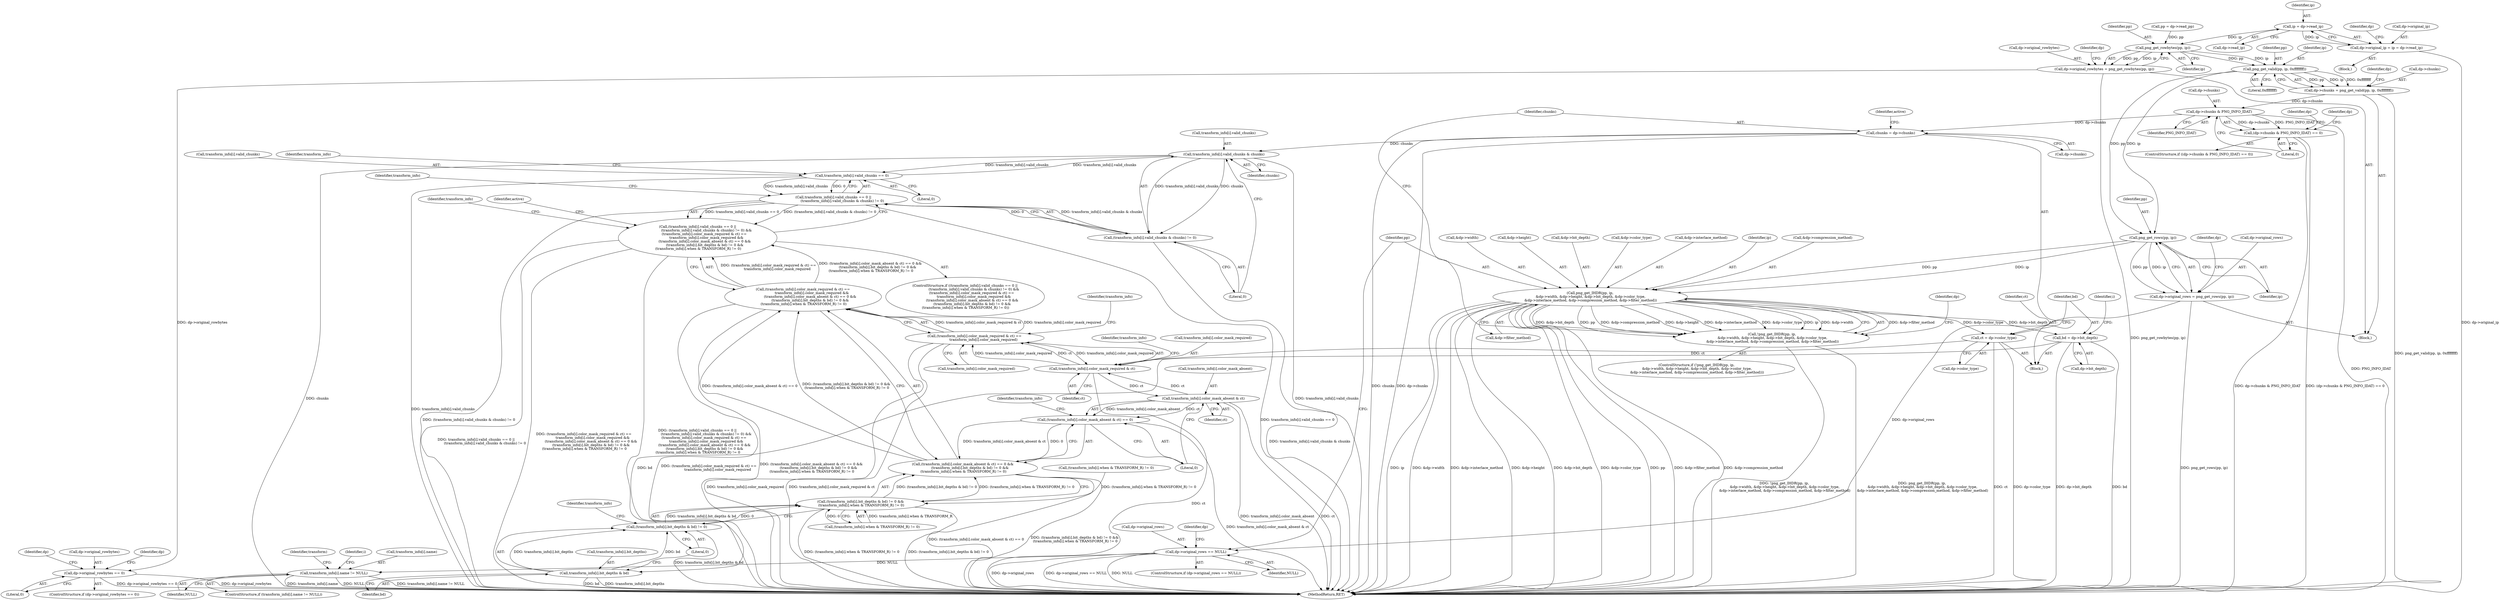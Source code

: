 digraph "0_Android_9d4853418ab2f754c2b63e091c29c5529b8b86ca_25@API" {
"1000141" [label="(Call,ip = dp->read_ip)"];
"1000137" [label="(Call,dp->original_ip = ip = dp->read_ip)"];
"1000155" [label="(Call,png_get_rowbytes(pp, ip))"];
"1000151" [label="(Call,dp->original_rowbytes = png_get_rowbytes(pp, ip))"];
"1000159" [label="(Call,dp->original_rowbytes == 0)"];
"1000172" [label="(Call,png_get_valid(pp, ip, 0xffffffff))"];
"1000168" [label="(Call,dp->chunks = png_get_valid(pp, ip, 0xffffffff))"];
"1000178" [label="(Call,dp->chunks & PNG_INFO_IDAT)"];
"1000177" [label="(Call,(dp->chunks & PNG_INFO_IDAT) == 0)"];
"1000244" [label="(Call,chunks = dp->chunks)"];
"1000307" [label="(Call,transform_info[i].valid_chunks & chunks)"];
"1000299" [label="(Call,transform_info[i].valid_chunks == 0)"];
"1000298" [label="(Call,transform_info[i].valid_chunks == 0 ||\n                (transform_info[i].valid_chunks & chunks) != 0)"];
"1000297" [label="(Call,(transform_info[i].valid_chunks == 0 ||\n                (transform_info[i].valid_chunks & chunks) != 0) &&\n            (transform_info[i].color_mask_required & ct) ==\n                transform_info[i].color_mask_required &&\n             (transform_info[i].color_mask_absent & ct) == 0 &&\n             (transform_info[i].bit_depths & bd) != 0 &&\n (transform_info[i].when & TRANSFORM_R) != 0)"];
"1000306" [label="(Call,(transform_info[i].valid_chunks & chunks) != 0)"];
"1000192" [label="(Call,png_get_rows(pp, ip))"];
"1000188" [label="(Call,dp->original_rows = png_get_rows(pp, ip))"];
"1000196" [label="(Call,dp->original_rows == NULL)"];
"1000280" [label="(Call,transform_info[i].name != NULL)"];
"1000207" [label="(Call,png_get_IHDR(pp, ip,\n &dp->width, &dp->height, &dp->bit_depth, &dp->color_type,\n &dp->interlace_method, &dp->compression_method, &dp->filter_method))"];
"1000206" [label="(Call,!png_get_IHDR(pp, ip,\n &dp->width, &dp->height, &dp->bit_depth, &dp->color_type,\n &dp->interlace_method, &dp->compression_method, &dp->filter_method))"];
"1000258" [label="(Call,ct = dp->color_type)"];
"1000317" [label="(Call,transform_info[i].color_mask_required & ct)"];
"1000316" [label="(Call,(transform_info[i].color_mask_required & ct) ==\n                transform_info[i].color_mask_required)"];
"1000315" [label="(Call,(transform_info[i].color_mask_required & ct) ==\n                transform_info[i].color_mask_required &&\n             (transform_info[i].color_mask_absent & ct) == 0 &&\n             (transform_info[i].bit_depths & bd) != 0 &&\n (transform_info[i].when & TRANSFORM_R) != 0)"];
"1000331" [label="(Call,transform_info[i].color_mask_absent & ct)"];
"1000330" [label="(Call,(transform_info[i].color_mask_absent & ct) == 0)"];
"1000329" [label="(Call,(transform_info[i].color_mask_absent & ct) == 0 &&\n             (transform_info[i].bit_depths & bd) != 0 &&\n (transform_info[i].when & TRANSFORM_R) != 0)"];
"1000264" [label="(Call,bd = dp->bit_depth)"];
"1000341" [label="(Call,transform_info[i].bit_depths & bd)"];
"1000340" [label="(Call,(transform_info[i].bit_depths & bd) != 0)"];
"1000339" [label="(Call,(transform_info[i].bit_depths & bd) != 0 &&\n (transform_info[i].when & TRANSFORM_R) != 0)"];
"1000205" [label="(ControlStructure,if (!png_get_IHDR(pp, ip,\n &dp->width, &dp->height, &dp->bit_depth, &dp->color_type,\n &dp->interlace_method, &dp->compression_method, &dp->filter_method)))"];
"1000142" [label="(Identifier,ip)"];
"1000148" [label="(Identifier,dp)"];
"1000195" [label="(ControlStructure,if (dp->original_rows == NULL))"];
"1000315" [label="(Call,(transform_info[i].color_mask_required & ct) ==\n                transform_info[i].color_mask_required &&\n             (transform_info[i].color_mask_absent & ct) == 0 &&\n             (transform_info[i].bit_depths & bd) != 0 &&\n (transform_info[i].when & TRANSFORM_R) != 0)"];
"1000316" [label="(Call,(transform_info[i].color_mask_required & ct) ==\n                transform_info[i].color_mask_required)"];
"1000185" [label="(Identifier,dp)"];
"1000110" [label="(Block,)"];
"1000155" [label="(Call,png_get_rowbytes(pp, ip))"];
"1000169" [label="(Call,dp->chunks)"];
"1000320" [label="(Identifier,transform_info)"];
"1000218" [label="(Call,&dp->bit_depth)"];
"1000307" [label="(Call,transform_info[i].valid_chunks & chunks)"];
"1000152" [label="(Call,dp->original_rowbytes)"];
"1000317" [label="(Call,transform_info[i].color_mask_required & ct)"];
"1000259" [label="(Identifier,ct)"];
"1000161" [label="(Identifier,dp)"];
"1000334" [label="(Identifier,transform_info)"];
"1000177" [label="(Call,(dp->chunks & PNG_INFO_IDAT) == 0)"];
"1000305" [label="(Literal,0)"];
"1000281" [label="(Call,transform_info[i].name)"];
"1000272" [label="(Identifier,i)"];
"1000290" [label="(Identifier,transform)"];
"1000363" [label="(Call,(transform_info[i].when & TRANSFORM_R) != 0)"];
"1000329" [label="(Call,(transform_info[i].color_mask_absent & ct) == 0 &&\n             (transform_info[i].bit_depths & bd) != 0 &&\n (transform_info[i].when & TRANSFORM_R) != 0)"];
"1000207" [label="(Call,png_get_IHDR(pp, ip,\n &dp->width, &dp->height, &dp->bit_depth, &dp->color_type,\n &dp->interlace_method, &dp->compression_method, &dp->filter_method))"];
"1000157" [label="(Identifier,ip)"];
"1000251" [label="(Identifier,active)"];
"1000300" [label="(Call,transform_info[i].valid_chunks)"];
"1000172" [label="(Call,png_get_valid(pp, ip, 0xffffffff))"];
"1000190" [label="(Identifier,dp)"];
"1000193" [label="(Identifier,pp)"];
"1000182" [label="(Identifier,PNG_INFO_IDAT)"];
"1000176" [label="(ControlStructure,if ((dp->chunks & PNG_INFO_IDAT) == 0))"];
"1000296" [label="(ControlStructure,if ((transform_info[i].valid_chunks == 0 ||\n                (transform_info[i].valid_chunks & chunks) != 0) &&\n            (transform_info[i].color_mask_required & ct) ==\n                transform_info[i].color_mask_required &&\n             (transform_info[i].color_mask_absent & ct) == 0 &&\n             (transform_info[i].bit_depths & bd) != 0 &&\n (transform_info[i].when & TRANSFORM_R) != 0))"];
"1000367" [label="(Identifier,transform_info)"];
"1000342" [label="(Call,transform_info[i].bit_depths)"];
"1000323" [label="(Identifier,ct)"];
"1000353" [label="(Identifier,transform_info)"];
"1000200" [label="(Identifier,NULL)"];
"1000299" [label="(Call,transform_info[i].valid_chunks == 0)"];
"1000348" [label="(Literal,0)"];
"1000337" [label="(Identifier,ct)"];
"1000160" [label="(Call,dp->original_rowbytes)"];
"1000326" [label="(Identifier,transform_info)"];
"1000222" [label="(Call,&dp->color_type)"];
"1000165" [label="(Identifier,dp)"];
"1000341" [label="(Call,transform_info[i].bit_depths & bd)"];
"1000359" [label="(Identifier,active)"];
"1000194" [label="(Identifier,ip)"];
"1000314" [label="(Literal,0)"];
"1000188" [label="(Call,dp->original_rows = png_get_rows(pp, ip))"];
"1000197" [label="(Call,dp->original_rows)"];
"1000344" [label="(Identifier,transform_info)"];
"1000339" [label="(Call,(transform_info[i].bit_depths & bd) != 0 &&\n (transform_info[i].when & TRANSFORM_R) != 0)"];
"1000168" [label="(Call,dp->chunks = png_get_valid(pp, ip, 0xffffffff))"];
"1000306" [label="(Call,(transform_info[i].valid_chunks & chunks) != 0)"];
"1000280" [label="(Call,transform_info[i].name != NULL)"];
"1000234" [label="(Call,&dp->filter_method)"];
"1000330" [label="(Call,(transform_info[i].color_mask_absent & ct) == 0)"];
"1000298" [label="(Call,transform_info[i].valid_chunks == 0 ||\n                (transform_info[i].valid_chunks & chunks) != 0)"];
"1000226" [label="(Call,&dp->interlace_method)"];
"1000170" [label="(Identifier,dp)"];
"1000206" [label="(Call,!png_get_IHDR(pp, ip,\n &dp->width, &dp->height, &dp->bit_depth, &dp->color_type,\n &dp->interlace_method, &dp->compression_method, &dp->filter_method))"];
"1000159" [label="(Call,dp->original_rowbytes == 0)"];
"1000192" [label="(Call,png_get_rows(pp, ip))"];
"1000209" [label="(Identifier,ip)"];
"1000265" [label="(Identifier,bd)"];
"1000180" [label="(Identifier,dp)"];
"1000244" [label="(Call,chunks = dp->chunks)"];
"1000137" [label="(Call,dp->original_ip = ip = dp->read_ip)"];
"1000173" [label="(Identifier,pp)"];
"1000198" [label="(Identifier,dp)"];
"1000286" [label="(Identifier,NULL)"];
"1000230" [label="(Call,&dp->compression_method)"];
"1000338" [label="(Literal,0)"];
"1000158" [label="(ControlStructure,if (dp->original_rowbytes == 0))"];
"1000347" [label="(Identifier,bd)"];
"1000349" [label="(Call,(transform_info[i].when & TRANSFORM_R) != 0)"];
"1000210" [label="(Call,&dp->width)"];
"1000297" [label="(Call,(transform_info[i].valid_chunks == 0 ||\n                (transform_info[i].valid_chunks & chunks) != 0) &&\n            (transform_info[i].color_mask_required & ct) ==\n                transform_info[i].color_mask_required &&\n             (transform_info[i].color_mask_absent & ct) == 0 &&\n             (transform_info[i].bit_depths & bd) != 0 &&\n (transform_info[i].when & TRANSFORM_R) != 0)"];
"1000126" [label="(Call,pp = dp->read_pp)"];
"1000279" [label="(ControlStructure,if (transform_info[i].name != NULL))"];
"1000214" [label="(Call,&dp->height)"];
"1000331" [label="(Call,transform_info[i].color_mask_absent & ct)"];
"1000189" [label="(Call,dp->original_rows)"];
"1000260" [label="(Call,dp->color_type)"];
"1000246" [label="(Call,dp->chunks)"];
"1000138" [label="(Call,dp->original_ip)"];
"1000245" [label="(Identifier,chunks)"];
"1000175" [label="(Literal,0xffffffff)"];
"1000340" [label="(Call,(transform_info[i].bit_depths & bd) != 0)"];
"1000208" [label="(Identifier,pp)"];
"1000318" [label="(Call,transform_info[i].color_mask_required)"];
"1000163" [label="(Literal,0)"];
"1000278" [label="(Identifier,i)"];
"1000196" [label="(Call,dp->original_rows == NULL)"];
"1000179" [label="(Call,dp->chunks)"];
"1000174" [label="(Identifier,ip)"];
"1000202" [label="(Identifier,dp)"];
"1000239" [label="(Identifier,dp)"];
"1000178" [label="(Call,dp->chunks & PNG_INFO_IDAT)"];
"1000313" [label="(Identifier,chunks)"];
"1000308" [label="(Call,transform_info[i].valid_chunks)"];
"1000324" [label="(Call,transform_info[i].color_mask_required)"];
"1000151" [label="(Call,dp->original_rowbytes = png_get_rowbytes(pp, ip))"];
"1000388" [label="(MethodReturn,RET)"];
"1000242" [label="(Block,)"];
"1000143" [label="(Call,dp->read_ip)"];
"1000264" [label="(Call,bd = dp->bit_depth)"];
"1000258" [label="(Call,ct = dp->color_type)"];
"1000141" [label="(Call,ip = dp->read_ip)"];
"1000310" [label="(Identifier,transform_info)"];
"1000332" [label="(Call,transform_info[i].color_mask_absent)"];
"1000156" [label="(Identifier,pp)"];
"1000266" [label="(Call,dp->bit_depth)"];
"1000136" [label="(Block,)"];
"1000183" [label="(Literal,0)"];
"1000141" -> "1000137"  [label="AST: "];
"1000141" -> "1000143"  [label="CFG: "];
"1000142" -> "1000141"  [label="AST: "];
"1000143" -> "1000141"  [label="AST: "];
"1000137" -> "1000141"  [label="CFG: "];
"1000141" -> "1000137"  [label="DDG: ip"];
"1000141" -> "1000155"  [label="DDG: ip"];
"1000137" -> "1000136"  [label="AST: "];
"1000138" -> "1000137"  [label="AST: "];
"1000148" -> "1000137"  [label="CFG: "];
"1000137" -> "1000388"  [label="DDG: dp->original_ip"];
"1000155" -> "1000151"  [label="AST: "];
"1000155" -> "1000157"  [label="CFG: "];
"1000156" -> "1000155"  [label="AST: "];
"1000157" -> "1000155"  [label="AST: "];
"1000151" -> "1000155"  [label="CFG: "];
"1000155" -> "1000151"  [label="DDG: pp"];
"1000155" -> "1000151"  [label="DDG: ip"];
"1000126" -> "1000155"  [label="DDG: pp"];
"1000155" -> "1000172"  [label="DDG: pp"];
"1000155" -> "1000172"  [label="DDG: ip"];
"1000151" -> "1000110"  [label="AST: "];
"1000152" -> "1000151"  [label="AST: "];
"1000161" -> "1000151"  [label="CFG: "];
"1000151" -> "1000388"  [label="DDG: png_get_rowbytes(pp, ip)"];
"1000151" -> "1000159"  [label="DDG: dp->original_rowbytes"];
"1000159" -> "1000158"  [label="AST: "];
"1000159" -> "1000163"  [label="CFG: "];
"1000160" -> "1000159"  [label="AST: "];
"1000163" -> "1000159"  [label="AST: "];
"1000165" -> "1000159"  [label="CFG: "];
"1000170" -> "1000159"  [label="CFG: "];
"1000159" -> "1000388"  [label="DDG: dp->original_rowbytes == 0"];
"1000159" -> "1000388"  [label="DDG: dp->original_rowbytes"];
"1000172" -> "1000168"  [label="AST: "];
"1000172" -> "1000175"  [label="CFG: "];
"1000173" -> "1000172"  [label="AST: "];
"1000174" -> "1000172"  [label="AST: "];
"1000175" -> "1000172"  [label="AST: "];
"1000168" -> "1000172"  [label="CFG: "];
"1000172" -> "1000168"  [label="DDG: pp"];
"1000172" -> "1000168"  [label="DDG: ip"];
"1000172" -> "1000168"  [label="DDG: 0xffffffff"];
"1000172" -> "1000192"  [label="DDG: pp"];
"1000172" -> "1000192"  [label="DDG: ip"];
"1000168" -> "1000110"  [label="AST: "];
"1000169" -> "1000168"  [label="AST: "];
"1000180" -> "1000168"  [label="CFG: "];
"1000168" -> "1000388"  [label="DDG: png_get_valid(pp, ip, 0xffffffff)"];
"1000168" -> "1000178"  [label="DDG: dp->chunks"];
"1000178" -> "1000177"  [label="AST: "];
"1000178" -> "1000182"  [label="CFG: "];
"1000179" -> "1000178"  [label="AST: "];
"1000182" -> "1000178"  [label="AST: "];
"1000183" -> "1000178"  [label="CFG: "];
"1000178" -> "1000388"  [label="DDG: PNG_INFO_IDAT"];
"1000178" -> "1000177"  [label="DDG: dp->chunks"];
"1000178" -> "1000177"  [label="DDG: PNG_INFO_IDAT"];
"1000178" -> "1000244"  [label="DDG: dp->chunks"];
"1000177" -> "1000176"  [label="AST: "];
"1000177" -> "1000183"  [label="CFG: "];
"1000183" -> "1000177"  [label="AST: "];
"1000185" -> "1000177"  [label="CFG: "];
"1000190" -> "1000177"  [label="CFG: "];
"1000177" -> "1000388"  [label="DDG: dp->chunks & PNG_INFO_IDAT"];
"1000177" -> "1000388"  [label="DDG: (dp->chunks & PNG_INFO_IDAT) == 0"];
"1000244" -> "1000242"  [label="AST: "];
"1000244" -> "1000246"  [label="CFG: "];
"1000245" -> "1000244"  [label="AST: "];
"1000246" -> "1000244"  [label="AST: "];
"1000251" -> "1000244"  [label="CFG: "];
"1000244" -> "1000388"  [label="DDG: chunks"];
"1000244" -> "1000388"  [label="DDG: dp->chunks"];
"1000244" -> "1000307"  [label="DDG: chunks"];
"1000307" -> "1000306"  [label="AST: "];
"1000307" -> "1000313"  [label="CFG: "];
"1000308" -> "1000307"  [label="AST: "];
"1000313" -> "1000307"  [label="AST: "];
"1000314" -> "1000307"  [label="CFG: "];
"1000307" -> "1000388"  [label="DDG: chunks"];
"1000307" -> "1000388"  [label="DDG: transform_info[i].valid_chunks"];
"1000307" -> "1000299"  [label="DDG: transform_info[i].valid_chunks"];
"1000307" -> "1000306"  [label="DDG: transform_info[i].valid_chunks"];
"1000307" -> "1000306"  [label="DDG: chunks"];
"1000299" -> "1000307"  [label="DDG: transform_info[i].valid_chunks"];
"1000299" -> "1000298"  [label="AST: "];
"1000299" -> "1000305"  [label="CFG: "];
"1000300" -> "1000299"  [label="AST: "];
"1000305" -> "1000299"  [label="AST: "];
"1000310" -> "1000299"  [label="CFG: "];
"1000298" -> "1000299"  [label="CFG: "];
"1000299" -> "1000388"  [label="DDG: transform_info[i].valid_chunks"];
"1000299" -> "1000298"  [label="DDG: transform_info[i].valid_chunks"];
"1000299" -> "1000298"  [label="DDG: 0"];
"1000298" -> "1000297"  [label="AST: "];
"1000298" -> "1000306"  [label="CFG: "];
"1000306" -> "1000298"  [label="AST: "];
"1000320" -> "1000298"  [label="CFG: "];
"1000297" -> "1000298"  [label="CFG: "];
"1000298" -> "1000388"  [label="DDG: transform_info[i].valid_chunks == 0"];
"1000298" -> "1000388"  [label="DDG: (transform_info[i].valid_chunks & chunks) != 0"];
"1000298" -> "1000297"  [label="DDG: transform_info[i].valid_chunks == 0"];
"1000298" -> "1000297"  [label="DDG: (transform_info[i].valid_chunks & chunks) != 0"];
"1000306" -> "1000298"  [label="DDG: transform_info[i].valid_chunks & chunks"];
"1000306" -> "1000298"  [label="DDG: 0"];
"1000297" -> "1000296"  [label="AST: "];
"1000297" -> "1000315"  [label="CFG: "];
"1000315" -> "1000297"  [label="AST: "];
"1000359" -> "1000297"  [label="CFG: "];
"1000367" -> "1000297"  [label="CFG: "];
"1000297" -> "1000388"  [label="DDG: (transform_info[i].valid_chunks == 0 ||\n                (transform_info[i].valid_chunks & chunks) != 0) &&\n            (transform_info[i].color_mask_required & ct) ==\n                transform_info[i].color_mask_required &&\n             (transform_info[i].color_mask_absent & ct) == 0 &&\n             (transform_info[i].bit_depths & bd) != 0 &&\n (transform_info[i].when & TRANSFORM_R) != 0"];
"1000297" -> "1000388"  [label="DDG: transform_info[i].valid_chunks == 0 ||\n                (transform_info[i].valid_chunks & chunks) != 0"];
"1000297" -> "1000388"  [label="DDG: (transform_info[i].color_mask_required & ct) ==\n                transform_info[i].color_mask_required &&\n             (transform_info[i].color_mask_absent & ct) == 0 &&\n             (transform_info[i].bit_depths & bd) != 0 &&\n (transform_info[i].when & TRANSFORM_R) != 0"];
"1000315" -> "1000297"  [label="DDG: (transform_info[i].color_mask_required & ct) ==\n                transform_info[i].color_mask_required"];
"1000315" -> "1000297"  [label="DDG: (transform_info[i].color_mask_absent & ct) == 0 &&\n             (transform_info[i].bit_depths & bd) != 0 &&\n (transform_info[i].when & TRANSFORM_R) != 0"];
"1000306" -> "1000314"  [label="CFG: "];
"1000314" -> "1000306"  [label="AST: "];
"1000306" -> "1000388"  [label="DDG: transform_info[i].valid_chunks & chunks"];
"1000192" -> "1000188"  [label="AST: "];
"1000192" -> "1000194"  [label="CFG: "];
"1000193" -> "1000192"  [label="AST: "];
"1000194" -> "1000192"  [label="AST: "];
"1000188" -> "1000192"  [label="CFG: "];
"1000192" -> "1000188"  [label="DDG: pp"];
"1000192" -> "1000188"  [label="DDG: ip"];
"1000192" -> "1000207"  [label="DDG: pp"];
"1000192" -> "1000207"  [label="DDG: ip"];
"1000188" -> "1000110"  [label="AST: "];
"1000189" -> "1000188"  [label="AST: "];
"1000198" -> "1000188"  [label="CFG: "];
"1000188" -> "1000388"  [label="DDG: png_get_rows(pp, ip)"];
"1000188" -> "1000196"  [label="DDG: dp->original_rows"];
"1000196" -> "1000195"  [label="AST: "];
"1000196" -> "1000200"  [label="CFG: "];
"1000197" -> "1000196"  [label="AST: "];
"1000200" -> "1000196"  [label="AST: "];
"1000202" -> "1000196"  [label="CFG: "];
"1000208" -> "1000196"  [label="CFG: "];
"1000196" -> "1000388"  [label="DDG: NULL"];
"1000196" -> "1000388"  [label="DDG: dp->original_rows"];
"1000196" -> "1000388"  [label="DDG: dp->original_rows == NULL"];
"1000196" -> "1000280"  [label="DDG: NULL"];
"1000280" -> "1000279"  [label="AST: "];
"1000280" -> "1000286"  [label="CFG: "];
"1000281" -> "1000280"  [label="AST: "];
"1000286" -> "1000280"  [label="AST: "];
"1000290" -> "1000280"  [label="CFG: "];
"1000278" -> "1000280"  [label="CFG: "];
"1000280" -> "1000388"  [label="DDG: NULL"];
"1000280" -> "1000388"  [label="DDG: transform_info[i].name != NULL"];
"1000280" -> "1000388"  [label="DDG: transform_info[i].name"];
"1000207" -> "1000206"  [label="AST: "];
"1000207" -> "1000234"  [label="CFG: "];
"1000208" -> "1000207"  [label="AST: "];
"1000209" -> "1000207"  [label="AST: "];
"1000210" -> "1000207"  [label="AST: "];
"1000214" -> "1000207"  [label="AST: "];
"1000218" -> "1000207"  [label="AST: "];
"1000222" -> "1000207"  [label="AST: "];
"1000226" -> "1000207"  [label="AST: "];
"1000230" -> "1000207"  [label="AST: "];
"1000234" -> "1000207"  [label="AST: "];
"1000206" -> "1000207"  [label="CFG: "];
"1000207" -> "1000388"  [label="DDG: ip"];
"1000207" -> "1000388"  [label="DDG: &dp->width"];
"1000207" -> "1000388"  [label="DDG: &dp->interlace_method"];
"1000207" -> "1000388"  [label="DDG: &dp->height"];
"1000207" -> "1000388"  [label="DDG: &dp->bit_depth"];
"1000207" -> "1000388"  [label="DDG: &dp->color_type"];
"1000207" -> "1000388"  [label="DDG: pp"];
"1000207" -> "1000388"  [label="DDG: &dp->filter_method"];
"1000207" -> "1000388"  [label="DDG: &dp->compression_method"];
"1000207" -> "1000206"  [label="DDG: &dp->filter_method"];
"1000207" -> "1000206"  [label="DDG: &dp->bit_depth"];
"1000207" -> "1000206"  [label="DDG: pp"];
"1000207" -> "1000206"  [label="DDG: &dp->compression_method"];
"1000207" -> "1000206"  [label="DDG: &dp->height"];
"1000207" -> "1000206"  [label="DDG: &dp->interlace_method"];
"1000207" -> "1000206"  [label="DDG: &dp->color_type"];
"1000207" -> "1000206"  [label="DDG: ip"];
"1000207" -> "1000206"  [label="DDG: &dp->width"];
"1000207" -> "1000258"  [label="DDG: &dp->color_type"];
"1000207" -> "1000264"  [label="DDG: &dp->bit_depth"];
"1000206" -> "1000205"  [label="AST: "];
"1000239" -> "1000206"  [label="CFG: "];
"1000245" -> "1000206"  [label="CFG: "];
"1000206" -> "1000388"  [label="DDG: !png_get_IHDR(pp, ip,\n &dp->width, &dp->height, &dp->bit_depth, &dp->color_type,\n &dp->interlace_method, &dp->compression_method, &dp->filter_method)"];
"1000206" -> "1000388"  [label="DDG: png_get_IHDR(pp, ip,\n &dp->width, &dp->height, &dp->bit_depth, &dp->color_type,\n &dp->interlace_method, &dp->compression_method, &dp->filter_method)"];
"1000258" -> "1000242"  [label="AST: "];
"1000258" -> "1000260"  [label="CFG: "];
"1000259" -> "1000258"  [label="AST: "];
"1000260" -> "1000258"  [label="AST: "];
"1000265" -> "1000258"  [label="CFG: "];
"1000258" -> "1000388"  [label="DDG: ct"];
"1000258" -> "1000388"  [label="DDG: dp->color_type"];
"1000258" -> "1000317"  [label="DDG: ct"];
"1000317" -> "1000316"  [label="AST: "];
"1000317" -> "1000323"  [label="CFG: "];
"1000318" -> "1000317"  [label="AST: "];
"1000323" -> "1000317"  [label="AST: "];
"1000326" -> "1000317"  [label="CFG: "];
"1000317" -> "1000388"  [label="DDG: ct"];
"1000317" -> "1000316"  [label="DDG: transform_info[i].color_mask_required"];
"1000317" -> "1000316"  [label="DDG: ct"];
"1000316" -> "1000317"  [label="DDG: transform_info[i].color_mask_required"];
"1000331" -> "1000317"  [label="DDG: ct"];
"1000317" -> "1000331"  [label="DDG: ct"];
"1000316" -> "1000315"  [label="AST: "];
"1000316" -> "1000324"  [label="CFG: "];
"1000324" -> "1000316"  [label="AST: "];
"1000334" -> "1000316"  [label="CFG: "];
"1000315" -> "1000316"  [label="CFG: "];
"1000316" -> "1000388"  [label="DDG: transform_info[i].color_mask_required"];
"1000316" -> "1000388"  [label="DDG: transform_info[i].color_mask_required & ct"];
"1000316" -> "1000315"  [label="DDG: transform_info[i].color_mask_required & ct"];
"1000316" -> "1000315"  [label="DDG: transform_info[i].color_mask_required"];
"1000315" -> "1000329"  [label="CFG: "];
"1000329" -> "1000315"  [label="AST: "];
"1000315" -> "1000388"  [label="DDG: (transform_info[i].color_mask_required & ct) ==\n                transform_info[i].color_mask_required"];
"1000315" -> "1000388"  [label="DDG: (transform_info[i].color_mask_absent & ct) == 0 &&\n             (transform_info[i].bit_depths & bd) != 0 &&\n (transform_info[i].when & TRANSFORM_R) != 0"];
"1000329" -> "1000315"  [label="DDG: (transform_info[i].color_mask_absent & ct) == 0"];
"1000329" -> "1000315"  [label="DDG: (transform_info[i].bit_depths & bd) != 0 &&\n (transform_info[i].when & TRANSFORM_R) != 0"];
"1000331" -> "1000330"  [label="AST: "];
"1000331" -> "1000337"  [label="CFG: "];
"1000332" -> "1000331"  [label="AST: "];
"1000337" -> "1000331"  [label="AST: "];
"1000338" -> "1000331"  [label="CFG: "];
"1000331" -> "1000388"  [label="DDG: transform_info[i].color_mask_absent"];
"1000331" -> "1000388"  [label="DDG: ct"];
"1000331" -> "1000330"  [label="DDG: transform_info[i].color_mask_absent"];
"1000331" -> "1000330"  [label="DDG: ct"];
"1000330" -> "1000329"  [label="AST: "];
"1000330" -> "1000338"  [label="CFG: "];
"1000338" -> "1000330"  [label="AST: "];
"1000344" -> "1000330"  [label="CFG: "];
"1000329" -> "1000330"  [label="CFG: "];
"1000330" -> "1000388"  [label="DDG: transform_info[i].color_mask_absent & ct"];
"1000330" -> "1000329"  [label="DDG: transform_info[i].color_mask_absent & ct"];
"1000330" -> "1000329"  [label="DDG: 0"];
"1000329" -> "1000339"  [label="CFG: "];
"1000339" -> "1000329"  [label="AST: "];
"1000329" -> "1000388"  [label="DDG: (transform_info[i].bit_depths & bd) != 0 &&\n (transform_info[i].when & TRANSFORM_R) != 0"];
"1000329" -> "1000388"  [label="DDG: (transform_info[i].color_mask_absent & ct) == 0"];
"1000339" -> "1000329"  [label="DDG: (transform_info[i].bit_depths & bd) != 0"];
"1000339" -> "1000329"  [label="DDG: (transform_info[i].when & TRANSFORM_R) != 0"];
"1000264" -> "1000242"  [label="AST: "];
"1000264" -> "1000266"  [label="CFG: "];
"1000265" -> "1000264"  [label="AST: "];
"1000266" -> "1000264"  [label="AST: "];
"1000272" -> "1000264"  [label="CFG: "];
"1000264" -> "1000388"  [label="DDG: bd"];
"1000264" -> "1000388"  [label="DDG: dp->bit_depth"];
"1000264" -> "1000341"  [label="DDG: bd"];
"1000341" -> "1000340"  [label="AST: "];
"1000341" -> "1000347"  [label="CFG: "];
"1000342" -> "1000341"  [label="AST: "];
"1000347" -> "1000341"  [label="AST: "];
"1000348" -> "1000341"  [label="CFG: "];
"1000341" -> "1000388"  [label="DDG: bd"];
"1000341" -> "1000388"  [label="DDG: transform_info[i].bit_depths"];
"1000341" -> "1000340"  [label="DDG: transform_info[i].bit_depths"];
"1000341" -> "1000340"  [label="DDG: bd"];
"1000340" -> "1000339"  [label="AST: "];
"1000340" -> "1000348"  [label="CFG: "];
"1000348" -> "1000340"  [label="AST: "];
"1000353" -> "1000340"  [label="CFG: "];
"1000339" -> "1000340"  [label="CFG: "];
"1000340" -> "1000388"  [label="DDG: transform_info[i].bit_depths & bd"];
"1000340" -> "1000339"  [label="DDG: transform_info[i].bit_depths & bd"];
"1000340" -> "1000339"  [label="DDG: 0"];
"1000339" -> "1000349"  [label="CFG: "];
"1000349" -> "1000339"  [label="AST: "];
"1000339" -> "1000388"  [label="DDG: (transform_info[i].when & TRANSFORM_R) != 0"];
"1000339" -> "1000388"  [label="DDG: (transform_info[i].bit_depths & bd) != 0"];
"1000363" -> "1000339"  [label="DDG: (transform_info[i].when & TRANSFORM_R) != 0"];
"1000349" -> "1000339"  [label="DDG: transform_info[i].when & TRANSFORM_R"];
"1000349" -> "1000339"  [label="DDG: 0"];
}
